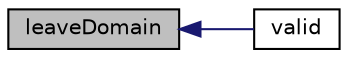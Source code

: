 digraph "leaveDomain"
{
  bgcolor="transparent";
  edge [fontname="Helvetica",fontsize="10",labelfontname="Helvetica",labelfontsize="10"];
  node [fontname="Helvetica",fontsize="10",shape=record];
  rankdir="LR";
  Node26 [label="leaveDomain",height=0.2,width=0.4,color="black", fillcolor="grey75", style="filled", fontcolor="black"];
  Node26 -> Node27 [dir="back",color="midnightblue",fontsize="10",style="solid",fontname="Helvetica"];
  Node27 [label="valid",height=0.2,width=0.4,color="black",URL="$a22441.html#aa4ad85c1548bba1f67ef9566c82f7baa",tooltip="Check whether origin has been changed at all or. "];
}
